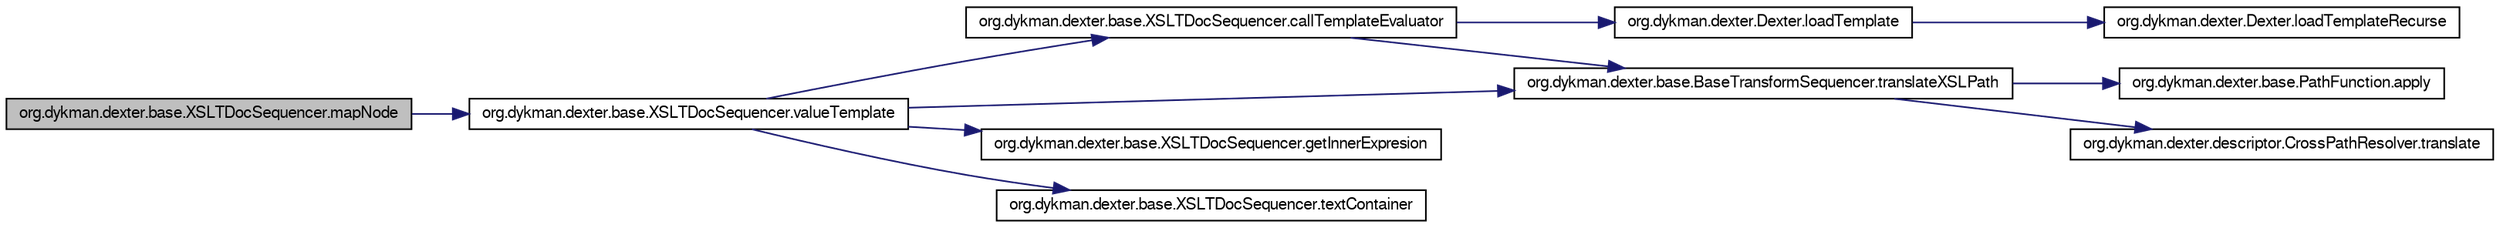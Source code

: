 digraph G
{
  bgcolor="transparent";
  edge [fontname="FreeSans",fontsize=10,labelfontname="FreeSans",labelfontsize=10];
  node [fontname="FreeSans",fontsize=10,shape=record];
  rankdir=LR;
  Node1 [label="org.dykman.dexter.base.XSLTDocSequencer.mapNode",height=0.2,width=0.4,color="black", fillcolor="grey75", style="filled" fontcolor="black"];
  Node1 -> Node2 [color="midnightblue",fontsize=10,style="solid",fontname="FreeSans"];
  Node2 [label="org.dykman.dexter.base.XSLTDocSequencer.valueTemplate",height=0.2,width=0.4,color="black",URL="$classorg_1_1dykman_1_1dexter_1_1base_1_1XSLTDocSequencer.html#421c6058683bc52c84ca7b9ff8c16f06"];
  Node2 -> Node3 [color="midnightblue",fontsize=10,style="solid",fontname="FreeSans"];
  Node3 [label="org.dykman.dexter.base.XSLTDocSequencer.callTemplateEvaluator",height=0.2,width=0.4,color="black",URL="$classorg_1_1dykman_1_1dexter_1_1base_1_1XSLTDocSequencer.html#560b4a553b0b7867576661b904d2ce80"];
  Node3 -> Node4 [color="midnightblue",fontsize=10,style="solid",fontname="FreeSans"];
  Node4 [label="org.dykman.dexter.Dexter.loadTemplate",height=0.2,width=0.4,color="black",URL="$classorg_1_1dykman_1_1dexter_1_1Dexter.html#3ae64faa9563b902170100c16153216c"];
  Node4 -> Node5 [color="midnightblue",fontsize=10,style="solid",fontname="FreeSans"];
  Node5 [label="org.dykman.dexter.Dexter.loadTemplateRecurse",height=0.2,width=0.4,color="black",URL="$classorg_1_1dykman_1_1dexter_1_1Dexter.html#99f76f85fb7c3e1b5a2cc10e9c882b21"];
  Node3 -> Node6 [color="midnightblue",fontsize=10,style="solid",fontname="FreeSans"];
  Node6 [label="org.dykman.dexter.base.BaseTransformSequencer.translateXSLPath",height=0.2,width=0.4,color="black",URL="$classorg_1_1dykman_1_1dexter_1_1base_1_1BaseTransformSequencer.html#efea3a8dd0847834a7e07f5cedfb2ea1"];
  Node6 -> Node7 [color="midnightblue",fontsize=10,style="solid",fontname="FreeSans"];
  Node7 [label="org.dykman.dexter.base.PathFunction.apply",height=0.2,width=0.4,color="black",URL="$interfaceorg_1_1dykman_1_1dexter_1_1base_1_1PathFunction.html#f21e7d1f725e0daf064300c0bd3c733a"];
  Node6 -> Node8 [color="midnightblue",fontsize=10,style="solid",fontname="FreeSans"];
  Node8 [label="org.dykman.dexter.descriptor.CrossPathResolver.translate",height=0.2,width=0.4,color="black",URL="$classorg_1_1dykman_1_1dexter_1_1descriptor_1_1CrossPathResolver.html#cd0d7b7c32ee7a27260913c163cb35c7"];
  Node2 -> Node9 [color="midnightblue",fontsize=10,style="solid",fontname="FreeSans"];
  Node9 [label="org.dykman.dexter.base.XSLTDocSequencer.getInnerExpresion",height=0.2,width=0.4,color="black",URL="$classorg_1_1dykman_1_1dexter_1_1base_1_1XSLTDocSequencer.html#7aa7c83c0e15ded9a22770c7931faa18"];
  Node2 -> Node10 [color="midnightblue",fontsize=10,style="solid",fontname="FreeSans"];
  Node10 [label="org.dykman.dexter.base.XSLTDocSequencer.textContainer",height=0.2,width=0.4,color="black",URL="$classorg_1_1dykman_1_1dexter_1_1base_1_1XSLTDocSequencer.html#0757c06b99bfaafb0d8391087ceaeceb"];
  Node2 -> Node6 [color="midnightblue",fontsize=10,style="solid",fontname="FreeSans"];
}
